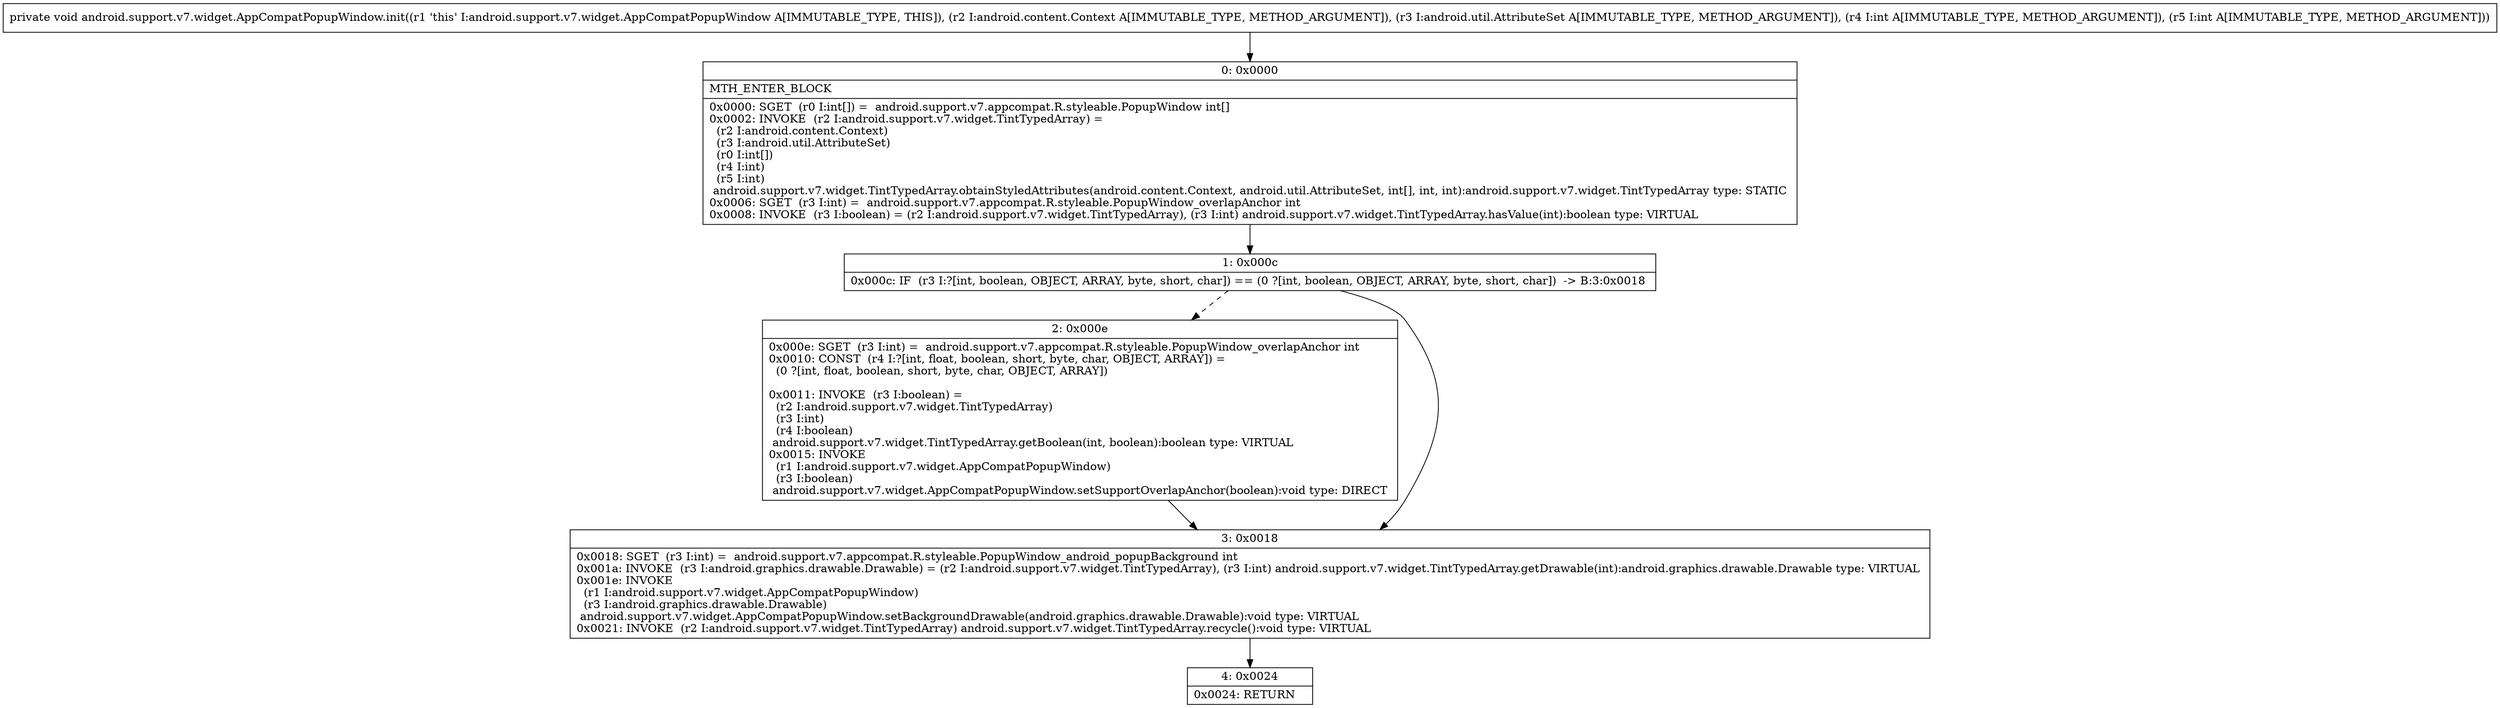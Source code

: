 digraph "CFG forandroid.support.v7.widget.AppCompatPopupWindow.init(Landroid\/content\/Context;Landroid\/util\/AttributeSet;II)V" {
Node_0 [shape=record,label="{0\:\ 0x0000|MTH_ENTER_BLOCK\l|0x0000: SGET  (r0 I:int[]) =  android.support.v7.appcompat.R.styleable.PopupWindow int[] \l0x0002: INVOKE  (r2 I:android.support.v7.widget.TintTypedArray) = \l  (r2 I:android.content.Context)\l  (r3 I:android.util.AttributeSet)\l  (r0 I:int[])\l  (r4 I:int)\l  (r5 I:int)\l android.support.v7.widget.TintTypedArray.obtainStyledAttributes(android.content.Context, android.util.AttributeSet, int[], int, int):android.support.v7.widget.TintTypedArray type: STATIC \l0x0006: SGET  (r3 I:int) =  android.support.v7.appcompat.R.styleable.PopupWindow_overlapAnchor int \l0x0008: INVOKE  (r3 I:boolean) = (r2 I:android.support.v7.widget.TintTypedArray), (r3 I:int) android.support.v7.widget.TintTypedArray.hasValue(int):boolean type: VIRTUAL \l}"];
Node_1 [shape=record,label="{1\:\ 0x000c|0x000c: IF  (r3 I:?[int, boolean, OBJECT, ARRAY, byte, short, char]) == (0 ?[int, boolean, OBJECT, ARRAY, byte, short, char])  \-\> B:3:0x0018 \l}"];
Node_2 [shape=record,label="{2\:\ 0x000e|0x000e: SGET  (r3 I:int) =  android.support.v7.appcompat.R.styleable.PopupWindow_overlapAnchor int \l0x0010: CONST  (r4 I:?[int, float, boolean, short, byte, char, OBJECT, ARRAY]) = \l  (0 ?[int, float, boolean, short, byte, char, OBJECT, ARRAY])\l \l0x0011: INVOKE  (r3 I:boolean) = \l  (r2 I:android.support.v7.widget.TintTypedArray)\l  (r3 I:int)\l  (r4 I:boolean)\l android.support.v7.widget.TintTypedArray.getBoolean(int, boolean):boolean type: VIRTUAL \l0x0015: INVOKE  \l  (r1 I:android.support.v7.widget.AppCompatPopupWindow)\l  (r3 I:boolean)\l android.support.v7.widget.AppCompatPopupWindow.setSupportOverlapAnchor(boolean):void type: DIRECT \l}"];
Node_3 [shape=record,label="{3\:\ 0x0018|0x0018: SGET  (r3 I:int) =  android.support.v7.appcompat.R.styleable.PopupWindow_android_popupBackground int \l0x001a: INVOKE  (r3 I:android.graphics.drawable.Drawable) = (r2 I:android.support.v7.widget.TintTypedArray), (r3 I:int) android.support.v7.widget.TintTypedArray.getDrawable(int):android.graphics.drawable.Drawable type: VIRTUAL \l0x001e: INVOKE  \l  (r1 I:android.support.v7.widget.AppCompatPopupWindow)\l  (r3 I:android.graphics.drawable.Drawable)\l android.support.v7.widget.AppCompatPopupWindow.setBackgroundDrawable(android.graphics.drawable.Drawable):void type: VIRTUAL \l0x0021: INVOKE  (r2 I:android.support.v7.widget.TintTypedArray) android.support.v7.widget.TintTypedArray.recycle():void type: VIRTUAL \l}"];
Node_4 [shape=record,label="{4\:\ 0x0024|0x0024: RETURN   \l}"];
MethodNode[shape=record,label="{private void android.support.v7.widget.AppCompatPopupWindow.init((r1 'this' I:android.support.v7.widget.AppCompatPopupWindow A[IMMUTABLE_TYPE, THIS]), (r2 I:android.content.Context A[IMMUTABLE_TYPE, METHOD_ARGUMENT]), (r3 I:android.util.AttributeSet A[IMMUTABLE_TYPE, METHOD_ARGUMENT]), (r4 I:int A[IMMUTABLE_TYPE, METHOD_ARGUMENT]), (r5 I:int A[IMMUTABLE_TYPE, METHOD_ARGUMENT])) }"];
MethodNode -> Node_0;
Node_0 -> Node_1;
Node_1 -> Node_2[style=dashed];
Node_1 -> Node_3;
Node_2 -> Node_3;
Node_3 -> Node_4;
}

